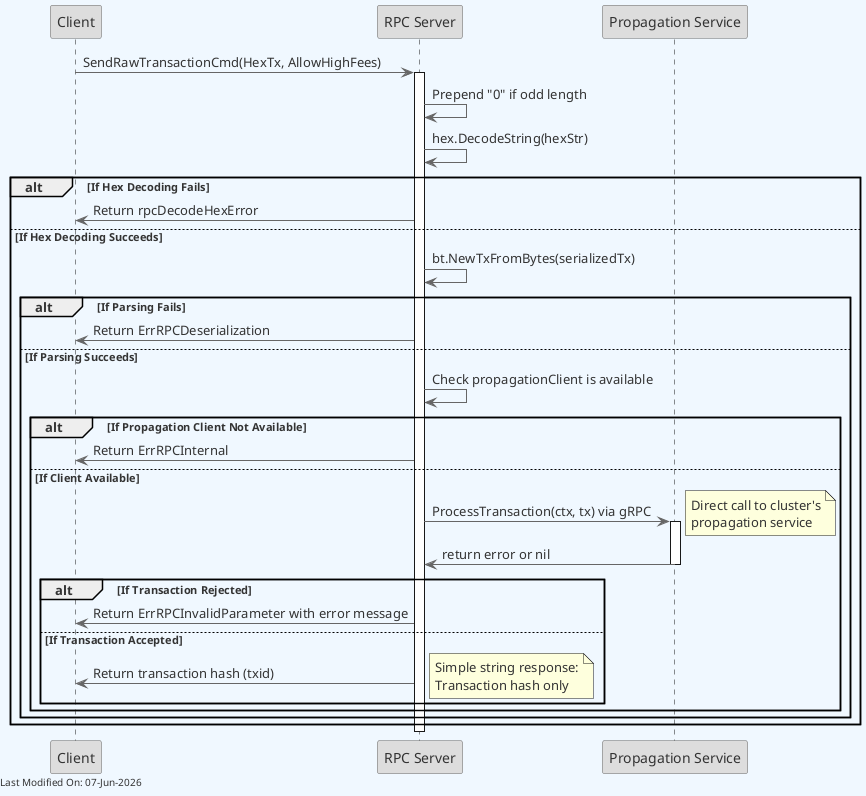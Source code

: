 @startuml
skinparam backgroundColor #F0F8FF
skinparam defaultFontColor #333333
skinparam arrowColor #666666

' Define borders for all elements
skinparam entity {
  BorderColor #666666
  BackgroundColor #DDDDDD
}

skinparam control {
  BorderColor #666666
  BackgroundColor #DDDDDD
}

skinparam participant {
  BorderColor #666666
  BackgroundColor #DDDDDD
}



participant Client
participant "RPC Server" as RPC
participant "Propagation Service" as Propagation

Client -> RPC : SendRawTransactionCmd(HexTx, AllowHighFees)
activate RPC

RPC -> RPC : Prepend "0" if odd length
RPC -> RPC : hex.DecodeString(hexStr)

alt If Hex Decoding Fails
    RPC -> Client : Return rpcDecodeHexError
else If Hex Decoding Succeeds
    RPC -> RPC : bt.NewTxFromBytes(serializedTx)

    alt If Parsing Fails
        RPC -> Client : Return ErrRPCDeserialization
    else If Parsing Succeeds
        RPC -> RPC : Check propagationClient is available

        alt If Propagation Client Not Available
            RPC -> Client : Return ErrRPCInternal
        else If Client Available
            RPC -> Propagation : ProcessTransaction(ctx, tx) via gRPC
            activate Propagation
            note right: Direct call to cluster's\npropagation service
            Propagation -> RPC : return error or nil
            deactivate Propagation

            alt If Transaction Rejected
                RPC -> Client : Return ErrRPCInvalidParameter with error message
            else If Transaction Accepted
                RPC -> Client : Return transaction hash (txid)
                note right
                Simple string response:
                Transaction hash only
                end note
            end
        end
    end
end

deactivate RPC

left footer Last Modified On: %date("dd-MMM-yyyy")

@enduml
